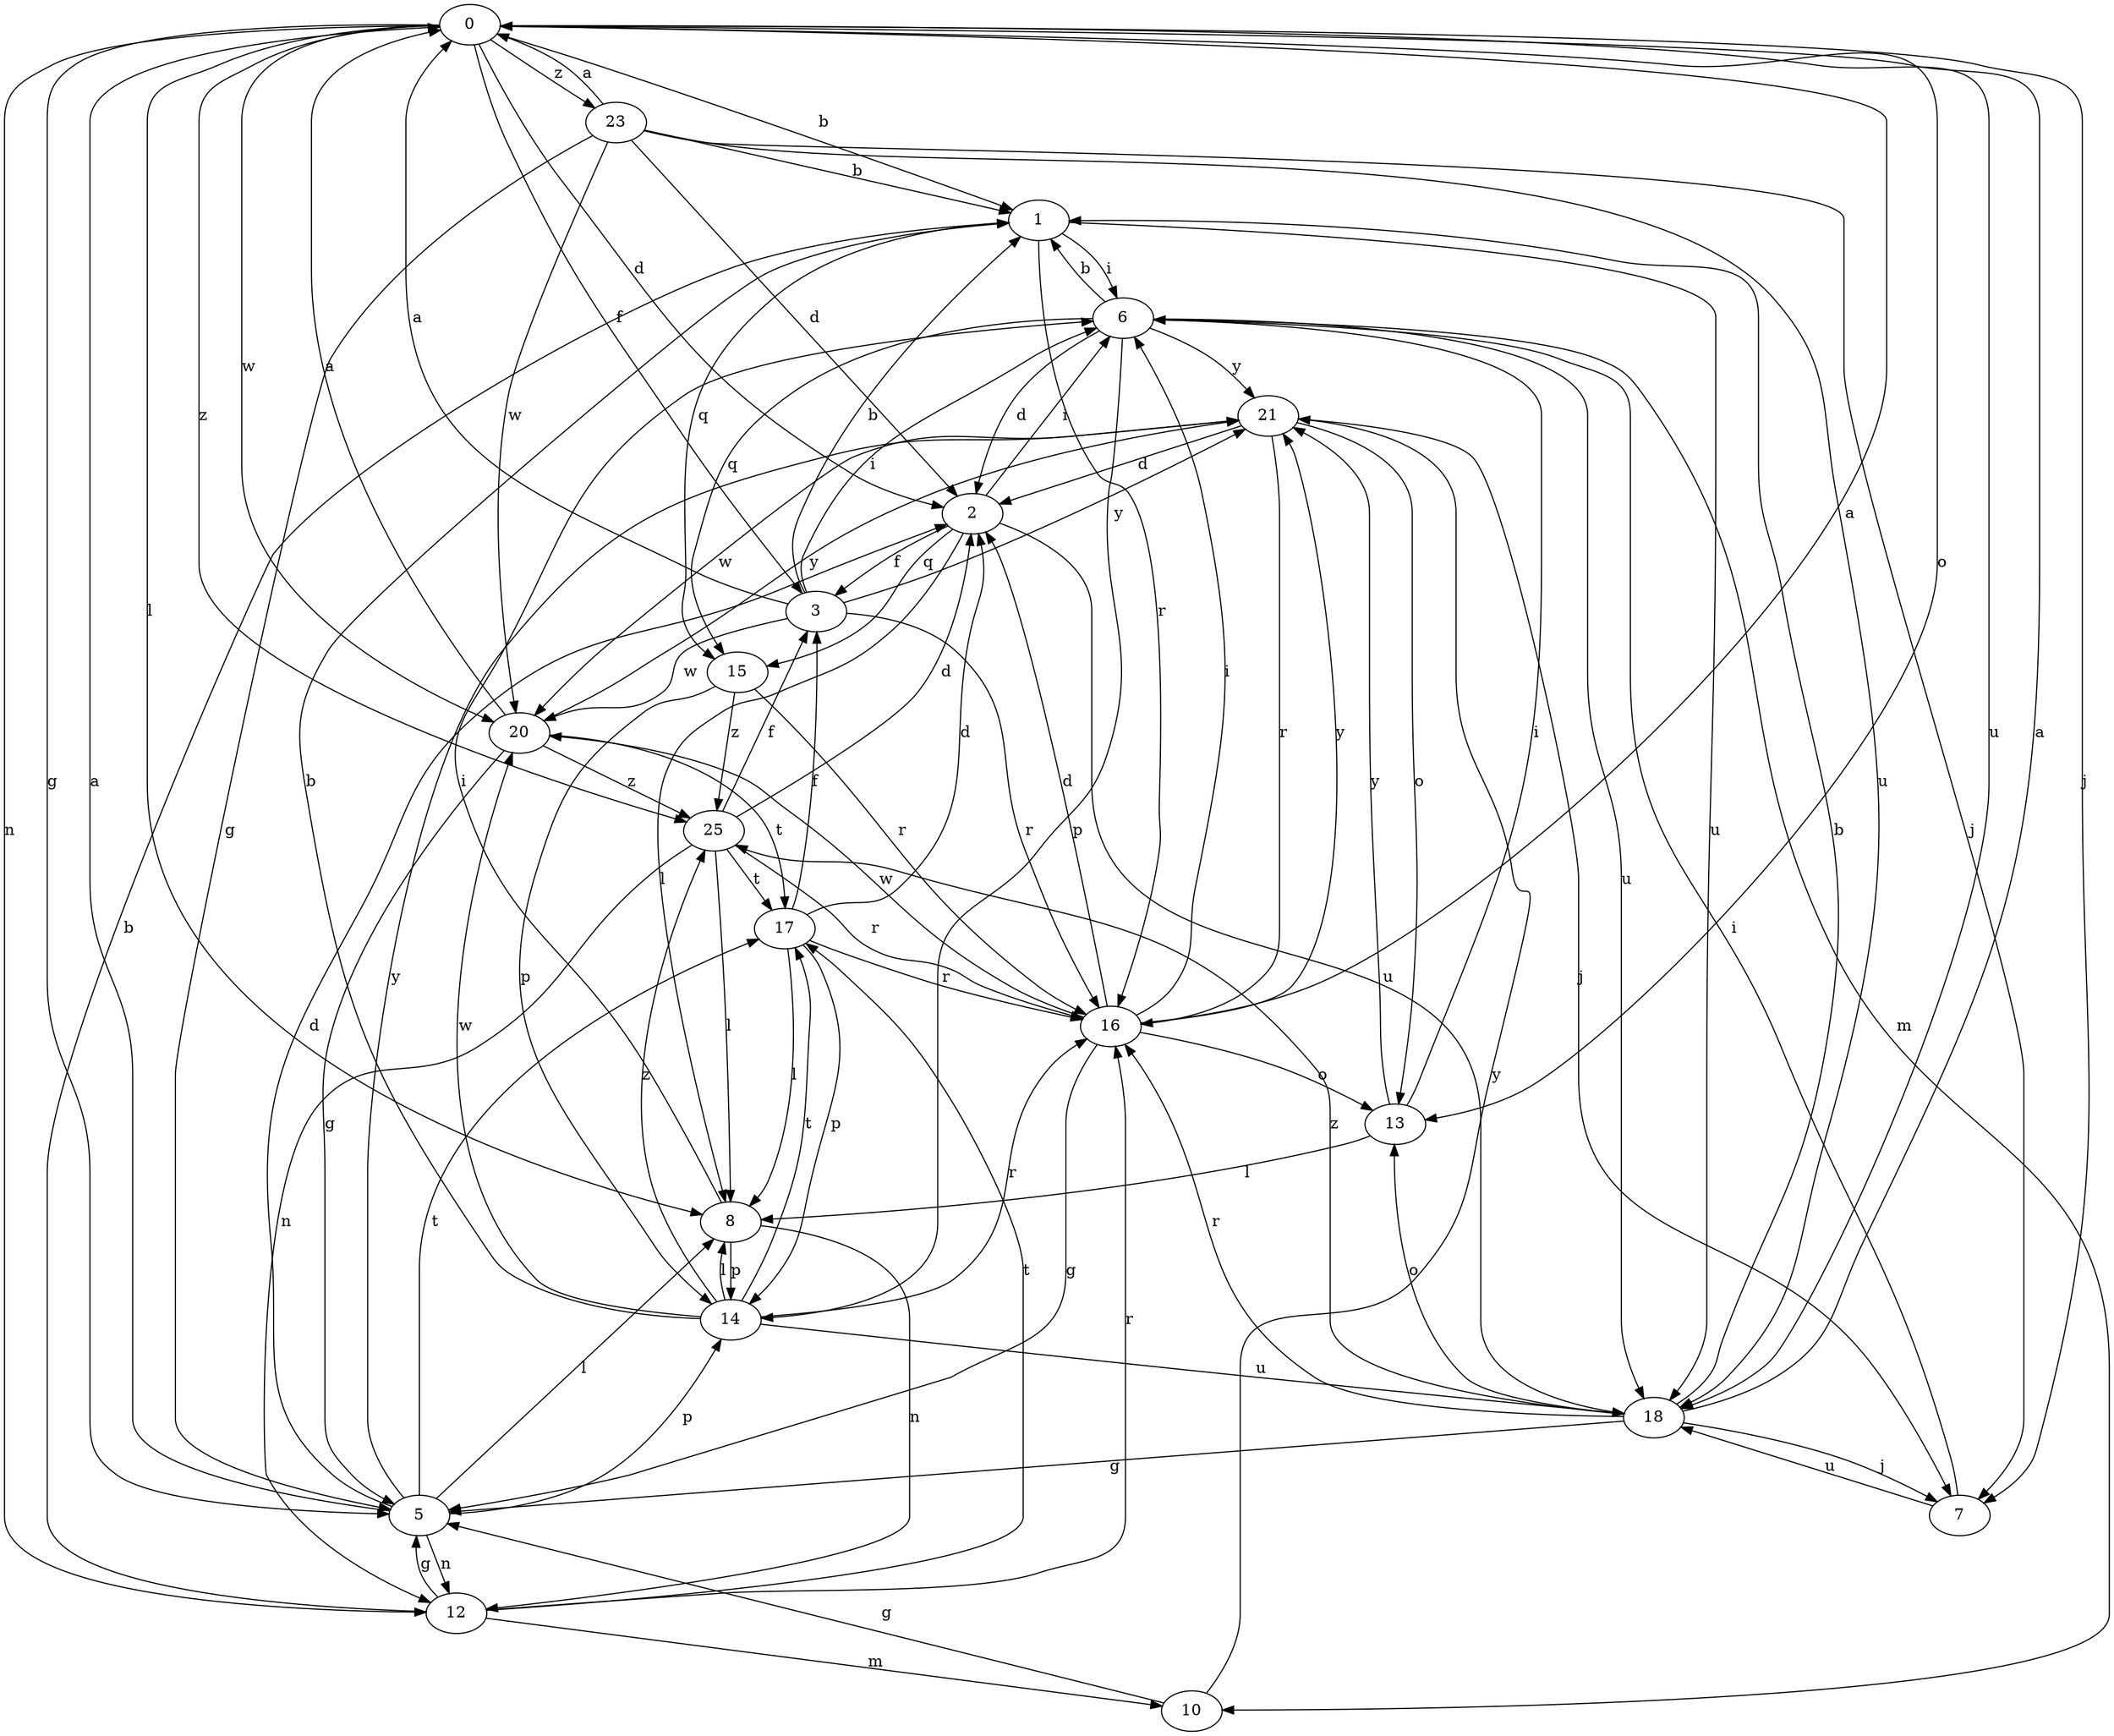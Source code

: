 strict digraph  {
0;
1;
2;
3;
5;
6;
7;
8;
10;
12;
13;
14;
15;
16;
17;
18;
20;
21;
23;
25;
0 -> 1  [label=b];
0 -> 2  [label=d];
0 -> 3  [label=f];
0 -> 5  [label=g];
0 -> 7  [label=j];
0 -> 8  [label=l];
0 -> 12  [label=n];
0 -> 13  [label=o];
0 -> 18  [label=u];
0 -> 20  [label=w];
0 -> 23  [label=z];
0 -> 25  [label=z];
1 -> 6  [label=i];
1 -> 15  [label=q];
1 -> 16  [label=r];
1 -> 18  [label=u];
2 -> 3  [label=f];
2 -> 6  [label=i];
2 -> 8  [label=l];
2 -> 15  [label=q];
2 -> 18  [label=u];
3 -> 0  [label=a];
3 -> 1  [label=b];
3 -> 6  [label=i];
3 -> 16  [label=r];
3 -> 20  [label=w];
3 -> 21  [label=y];
5 -> 0  [label=a];
5 -> 2  [label=d];
5 -> 8  [label=l];
5 -> 12  [label=n];
5 -> 14  [label=p];
5 -> 17  [label=t];
5 -> 21  [label=y];
6 -> 1  [label=b];
6 -> 2  [label=d];
6 -> 10  [label=m];
6 -> 14  [label=p];
6 -> 15  [label=q];
6 -> 18  [label=u];
6 -> 21  [label=y];
7 -> 6  [label=i];
7 -> 18  [label=u];
8 -> 6  [label=i];
8 -> 12  [label=n];
8 -> 14  [label=p];
10 -> 5  [label=g];
10 -> 21  [label=y];
12 -> 1  [label=b];
12 -> 5  [label=g];
12 -> 10  [label=m];
12 -> 16  [label=r];
12 -> 17  [label=t];
13 -> 6  [label=i];
13 -> 8  [label=l];
13 -> 21  [label=y];
14 -> 1  [label=b];
14 -> 8  [label=l];
14 -> 16  [label=r];
14 -> 17  [label=t];
14 -> 18  [label=u];
14 -> 20  [label=w];
14 -> 25  [label=z];
15 -> 14  [label=p];
15 -> 16  [label=r];
15 -> 25  [label=z];
16 -> 0  [label=a];
16 -> 2  [label=d];
16 -> 5  [label=g];
16 -> 6  [label=i];
16 -> 13  [label=o];
16 -> 20  [label=w];
16 -> 21  [label=y];
17 -> 2  [label=d];
17 -> 3  [label=f];
17 -> 8  [label=l];
17 -> 14  [label=p];
17 -> 16  [label=r];
18 -> 0  [label=a];
18 -> 1  [label=b];
18 -> 5  [label=g];
18 -> 7  [label=j];
18 -> 13  [label=o];
18 -> 16  [label=r];
18 -> 25  [label=z];
20 -> 0  [label=a];
20 -> 5  [label=g];
20 -> 17  [label=t];
20 -> 21  [label=y];
20 -> 25  [label=z];
21 -> 2  [label=d];
21 -> 7  [label=j];
21 -> 13  [label=o];
21 -> 16  [label=r];
21 -> 20  [label=w];
23 -> 0  [label=a];
23 -> 1  [label=b];
23 -> 2  [label=d];
23 -> 5  [label=g];
23 -> 7  [label=j];
23 -> 18  [label=u];
23 -> 20  [label=w];
25 -> 2  [label=d];
25 -> 3  [label=f];
25 -> 8  [label=l];
25 -> 12  [label=n];
25 -> 16  [label=r];
25 -> 17  [label=t];
}
